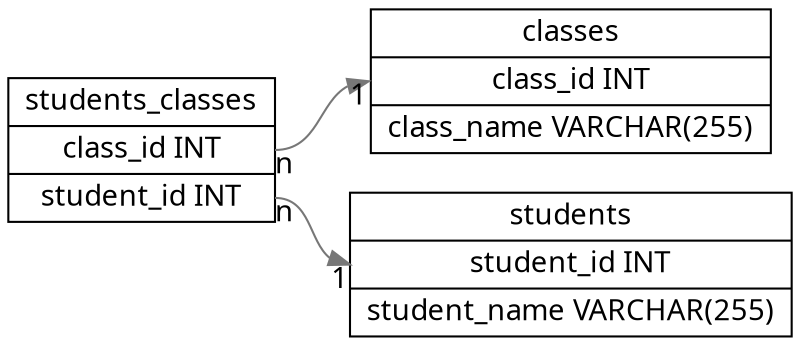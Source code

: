 digraph students {
    node [shape=record fontname="Open Sans;sans-serif"];
    edge [color="#777777" fontname="Open Sans;sans-serif"];
    rankdir="LR";
    students [label="students|<student_id> student_id INT|student_name VARCHAR(255)"];
    classes [label="classes|<class_id> class_id INT|class_name VARCHAR(255)"];
    students_classes [label="students_classes|<class_id> class_id INT|<student_id> student_id INT"];
    students_classes:class_id->classes:class_id  [taillabel="n" headlabel="1"];
    students_classes:student_id->students:student_id  [taillabel="n" headlabel="1"];
}